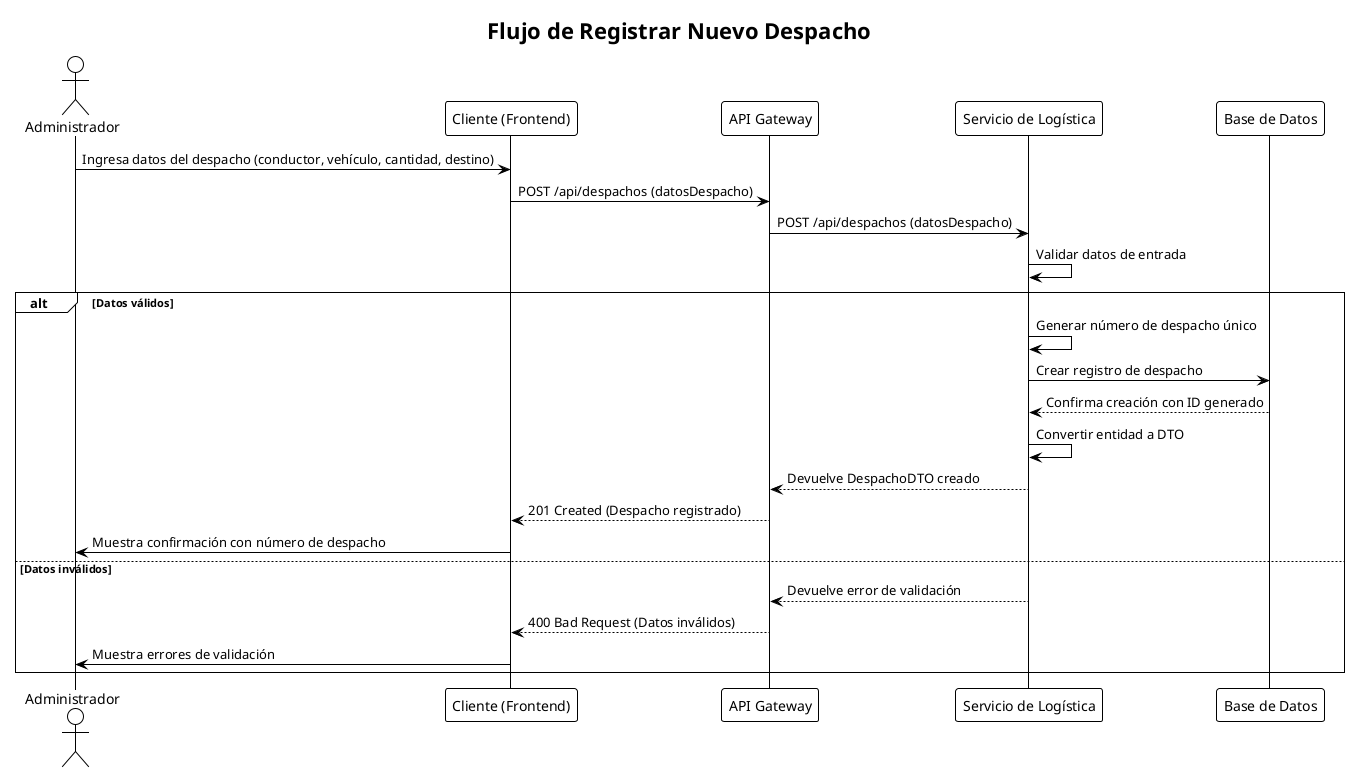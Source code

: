 @startuml sequence_registrar_despacho
!theme plain

title "Flujo de Registrar Nuevo Despacho"

actor Administrador
participant "Cliente (Frontend)" as Cliente
participant "API Gateway" as Gateway
participant "Servicio de Logística" as LogisticaService
participant "Base de Datos" as DB

Administrador -> Cliente: Ingresa datos del despacho (conductor, vehículo, cantidad, destino)
Cliente -> Gateway: POST /api/despachos (datosDespacho)
Gateway -> LogisticaService: POST /api/despachos (datosDespacho)

LogisticaService -> LogisticaService: Validar datos de entrada
alt Datos válidos
    LogisticaService -> LogisticaService: Generar número de despacho único
    LogisticaService -> DB: Crear registro de despacho
    DB --> LogisticaService: Confirma creación con ID generado
    LogisticaService -> LogisticaService: Convertir entidad a DTO
    LogisticaService --> Gateway: Devuelve DespachoDTO creado
    Gateway --> Cliente: 201 Created (Despacho registrado)
    Cliente -> Administrador: Muestra confirmación con número de despacho
else Datos inválidos
    LogisticaService --> Gateway: Devuelve error de validación
    Gateway --> Cliente: 400 Bad Request (Datos inválidos)
    Cliente -> Administrador: Muestra errores de validación
end

@enduml
